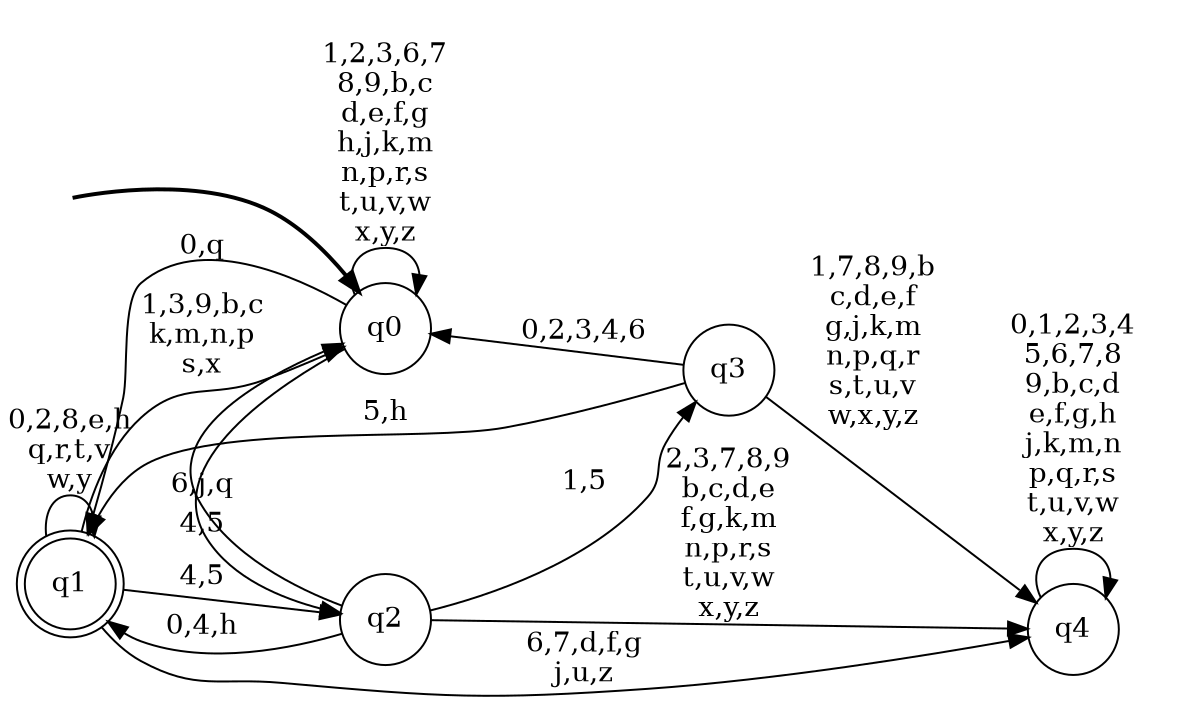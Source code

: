 digraph BlueStar {
__start0 [style = invis, shape = none, label = "", width = 0, height = 0];

rankdir=LR;
size="8,5";

s0 [style="filled", color="black", fillcolor="white" shape="circle", label="q0"];
s1 [style="rounded,filled", color="black", fillcolor="white" shape="doublecircle", label="q1"];
s2 [style="filled", color="black", fillcolor="white" shape="circle", label="q2"];
s3 [style="filled", color="black", fillcolor="white" shape="circle", label="q3"];
s4 [style="filled", color="black", fillcolor="white" shape="circle", label="q4"];
subgraph cluster_main { 
	graph [pad=".75", ranksep="0.15", nodesep="0.15"];
	 style=invis; 
	__start0 -> s0 [penwidth=2];
}
s0 -> s0 [label="1,2,3,6,7\n8,9,b,c\nd,e,f,g\nh,j,k,m\nn,p,r,s\nt,u,v,w\nx,y,z"];
s0 -> s1 [label="0,q"];
s0 -> s2 [label="4,5"];
s1 -> s0 [label="1,3,9,b,c\nk,m,n,p\ns,x"];
s1 -> s1 [label="0,2,8,e,h\nq,r,t,v\nw,y"];
s1 -> s2 [label="4,5"];
s1 -> s4 [label="6,7,d,f,g\nj,u,z"];
s2 -> s0 [label="6,j,q"];
s2 -> s1 [label="0,4,h"];
s2 -> s3 [label="1,5"];
s2 -> s4 [label="2,3,7,8,9\nb,c,d,e\nf,g,k,m\nn,p,r,s\nt,u,v,w\nx,y,z"];
s3 -> s0 [label="0,2,3,4,6"];
s3 -> s1 [label="5,h"];
s3 -> s4 [label="1,7,8,9,b\nc,d,e,f\ng,j,k,m\nn,p,q,r\ns,t,u,v\nw,x,y,z"];
s4 -> s4 [label="0,1,2,3,4\n5,6,7,8\n9,b,c,d\ne,f,g,h\nj,k,m,n\np,q,r,s\nt,u,v,w\nx,y,z"];

}